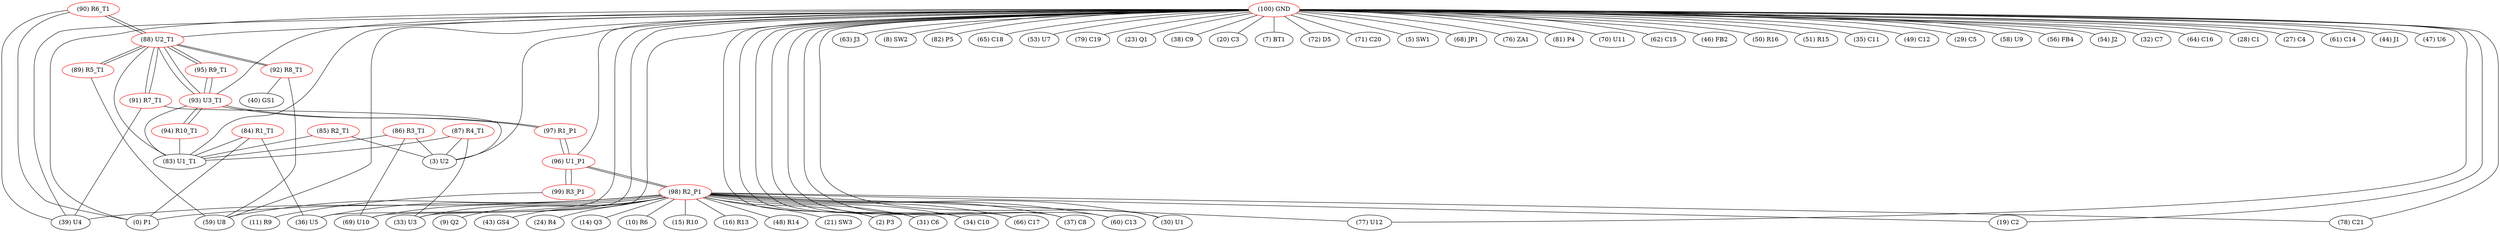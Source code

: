 graph {
	84 [label="(84) R1_T1" color=red]
	0 [label="(0) P1"]
	36 [label="(36) U5"]
	83 [label="(83) U1_T1"]
	85 [label="(85) R2_T1" color=red]
	3 [label="(3) U2"]
	83 [label="(83) U1_T1"]
	86 [label="(86) R3_T1" color=red]
	69 [label="(69) U10"]
	3 [label="(3) U2"]
	83 [label="(83) U1_T1"]
	87 [label="(87) R4_T1" color=red]
	3 [label="(3) U2"]
	33 [label="(33) U3"]
	83 [label="(83) U1_T1"]
	88 [label="(88) U2_T1" color=red]
	91 [label="(91) R7_T1"]
	92 [label="(92) R8_T1"]
	89 [label="(89) R5_T1"]
	90 [label="(90) R6_T1"]
	93 [label="(93) U3_T1"]
	83 [label="(83) U1_T1"]
	95 [label="(95) R9_T1"]
	89 [label="(89) R5_T1" color=red]
	59 [label="(59) U8"]
	88 [label="(88) U2_T1"]
	90 [label="(90) R6_T1" color=red]
	39 [label="(39) U4"]
	0 [label="(0) P1"]
	88 [label="(88) U2_T1"]
	91 [label="(91) R7_T1" color=red]
	3 [label="(3) U2"]
	39 [label="(39) U4"]
	88 [label="(88) U2_T1"]
	92 [label="(92) R8_T1" color=red]
	59 [label="(59) U8"]
	40 [label="(40) GS1"]
	88 [label="(88) U2_T1"]
	93 [label="(93) U3_T1" color=red]
	88 [label="(88) U2_T1"]
	83 [label="(83) U1_T1"]
	95 [label="(95) R9_T1"]
	94 [label="(94) R10_T1"]
	97 [label="(97) R1_P1"]
	94 [label="(94) R10_T1" color=red]
	93 [label="(93) U3_T1"]
	83 [label="(83) U1_T1"]
	95 [label="(95) R9_T1" color=red]
	88 [label="(88) U2_T1"]
	93 [label="(93) U3_T1"]
	96 [label="(96) U1_P1" color=red]
	99 [label="(99) R3_P1"]
	98 [label="(98) R2_P1"]
	97 [label="(97) R1_P1"]
	97 [label="(97) R1_P1" color=red]
	93 [label="(93) U3_T1"]
	96 [label="(96) U1_P1"]
	98 [label="(98) R2_P1" color=red]
	2 [label="(2) P3"]
	31 [label="(31) C6"]
	15 [label="(15) R10"]
	69 [label="(69) U10"]
	34 [label="(34) C10"]
	16 [label="(16) R13"]
	66 [label="(66) C17"]
	48 [label="(48) R14"]
	37 [label="(37) C8"]
	60 [label="(60) C13"]
	21 [label="(21) SW3"]
	30 [label="(30) U1"]
	9 [label="(9) Q2"]
	0 [label="(0) P1"]
	43 [label="(43) GS4"]
	33 [label="(33) U3"]
	39 [label="(39) U4"]
	77 [label="(77) U12"]
	24 [label="(24) R4"]
	19 [label="(19) C2"]
	14 [label="(14) Q3"]
	59 [label="(59) U8"]
	10 [label="(10) R6"]
	36 [label="(36) U5"]
	78 [label="(78) C21"]
	96 [label="(96) U1_P1"]
	99 [label="(99) R3_P1" color=red]
	11 [label="(11) R9"]
	96 [label="(96) U1_P1"]
	100 [label="(100) GND" color=red]
	63 [label="(63) J3"]
	8 [label="(8) SW2"]
	0 [label="(0) P1"]
	82 [label="(82) P5"]
	65 [label="(65) C18"]
	53 [label="(53) U7"]
	39 [label="(39) U4"]
	79 [label="(79) C19"]
	23 [label="(23) Q1"]
	37 [label="(37) C8"]
	38 [label="(38) C9"]
	69 [label="(69) U10"]
	36 [label="(36) U5"]
	2 [label="(2) P3"]
	3 [label="(3) U2"]
	20 [label="(20) C3"]
	7 [label="(7) BT1"]
	72 [label="(72) D5"]
	71 [label="(71) C20"]
	5 [label="(5) SW1"]
	19 [label="(19) C2"]
	68 [label="(68) JP1"]
	76 [label="(76) ZA1"]
	77 [label="(77) U12"]
	81 [label="(81) P4"]
	78 [label="(78) C21"]
	70 [label="(70) U11"]
	59 [label="(59) U8"]
	62 [label="(62) C15"]
	46 [label="(46) FB2"]
	50 [label="(50) R16"]
	51 [label="(51) R15"]
	33 [label="(33) U3"]
	35 [label="(35) C11"]
	49 [label="(49) C12"]
	29 [label="(29) C5"]
	58 [label="(58) U9"]
	56 [label="(56) FB4"]
	60 [label="(60) C13"]
	54 [label="(54) J2"]
	34 [label="(34) C10"]
	32 [label="(32) C7"]
	31 [label="(31) C6"]
	64 [label="(64) C16"]
	30 [label="(30) U1"]
	28 [label="(28) C1"]
	27 [label="(27) C4"]
	61 [label="(61) C14"]
	66 [label="(66) C17"]
	44 [label="(44) J1"]
	47 [label="(47) U6"]
	88 [label="(88) U2_T1"]
	93 [label="(93) U3_T1"]
	83 [label="(83) U1_T1"]
	96 [label="(96) U1_P1"]
	84 -- 0
	84 -- 36
	84 -- 83
	85 -- 3
	85 -- 83
	86 -- 69
	86 -- 3
	86 -- 83
	87 -- 3
	87 -- 33
	87 -- 83
	88 -- 91
	88 -- 92
	88 -- 89
	88 -- 90
	88 -- 93
	88 -- 83
	88 -- 95
	89 -- 59
	89 -- 88
	90 -- 39
	90 -- 0
	90 -- 88
	91 -- 3
	91 -- 39
	91 -- 88
	92 -- 59
	92 -- 40
	92 -- 88
	93 -- 88
	93 -- 83
	93 -- 95
	93 -- 94
	93 -- 97
	94 -- 93
	94 -- 83
	95 -- 88
	95 -- 93
	96 -- 99
	96 -- 98
	96 -- 97
	97 -- 93
	97 -- 96
	98 -- 2
	98 -- 31
	98 -- 15
	98 -- 69
	98 -- 34
	98 -- 16
	98 -- 66
	98 -- 48
	98 -- 37
	98 -- 60
	98 -- 21
	98 -- 30
	98 -- 9
	98 -- 0
	98 -- 43
	98 -- 33
	98 -- 39
	98 -- 77
	98 -- 24
	98 -- 19
	98 -- 14
	98 -- 59
	98 -- 10
	98 -- 36
	98 -- 78
	98 -- 96
	99 -- 11
	99 -- 96
	100 -- 63
	100 -- 8
	100 -- 0
	100 -- 82
	100 -- 65
	100 -- 53
	100 -- 39
	100 -- 79
	100 -- 23
	100 -- 37
	100 -- 38
	100 -- 69
	100 -- 36
	100 -- 2
	100 -- 3
	100 -- 20
	100 -- 7
	100 -- 72
	100 -- 71
	100 -- 5
	100 -- 19
	100 -- 68
	100 -- 76
	100 -- 77
	100 -- 81
	100 -- 78
	100 -- 70
	100 -- 59
	100 -- 62
	100 -- 46
	100 -- 50
	100 -- 51
	100 -- 33
	100 -- 35
	100 -- 49
	100 -- 29
	100 -- 58
	100 -- 56
	100 -- 60
	100 -- 54
	100 -- 34
	100 -- 32
	100 -- 31
	100 -- 64
	100 -- 30
	100 -- 28
	100 -- 27
	100 -- 61
	100 -- 66
	100 -- 44
	100 -- 47
	100 -- 88
	100 -- 93
	100 -- 83
	100 -- 96
}